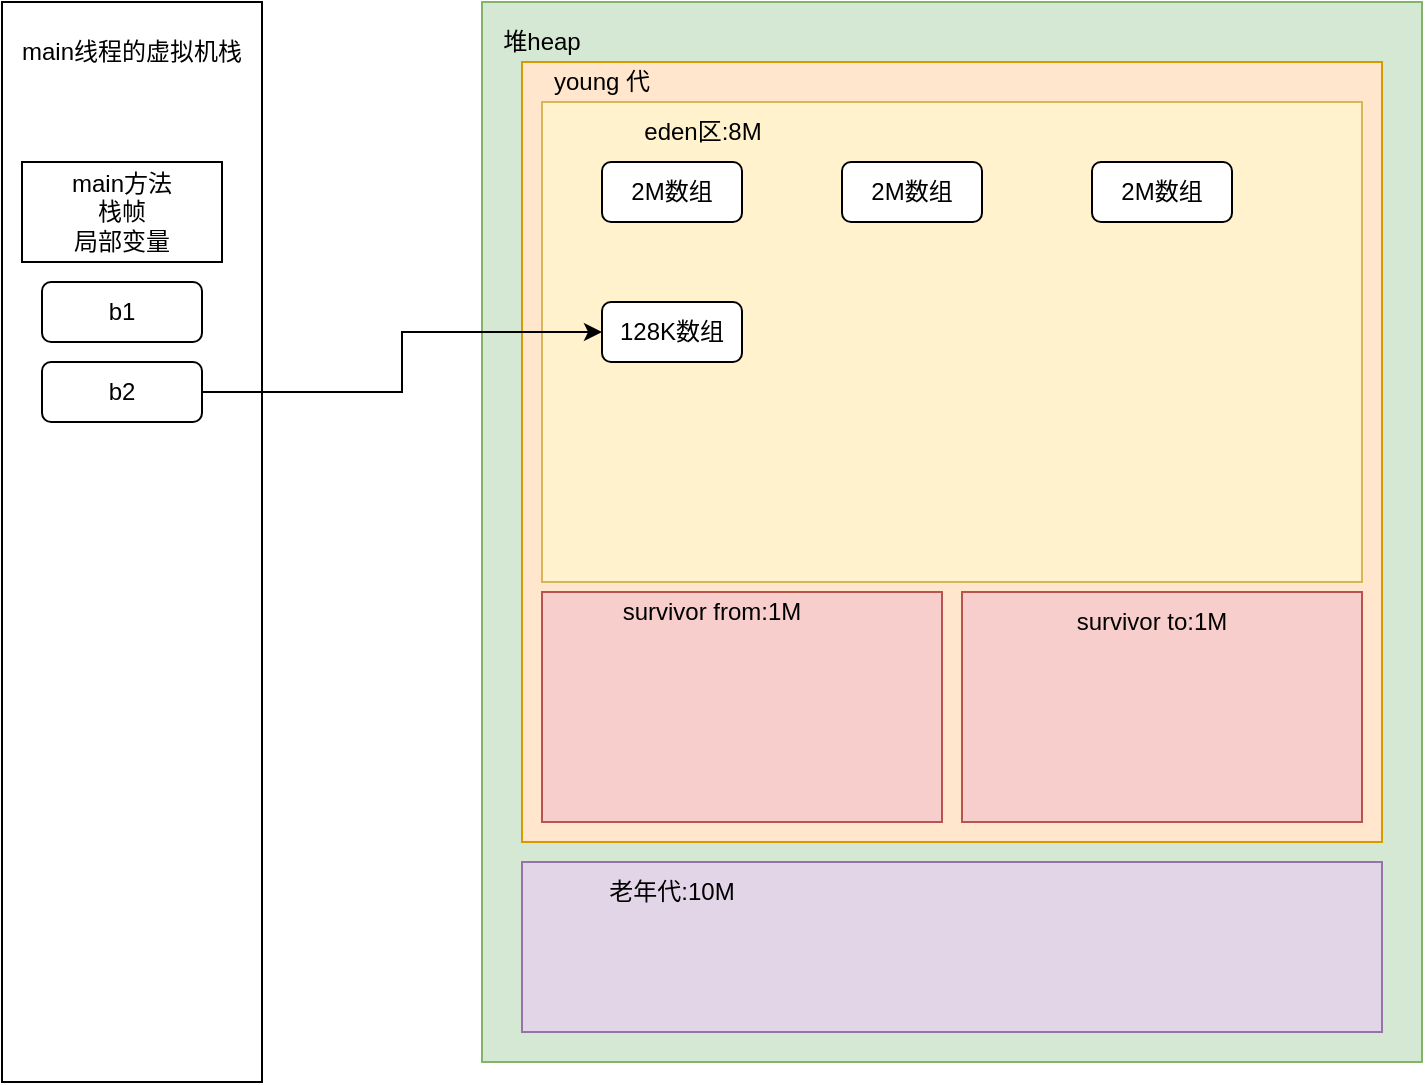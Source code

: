 <mxfile version="16.5.6" type="github"><diagram id="9P_8lkbd9-hjAvTt_8H_" name="Page-1"><mxGraphModel dx="1444" dy="762" grid="1" gridSize="10" guides="1" tooltips="1" connect="1" arrows="1" fold="1" page="1" pageScale="1" pageWidth="827" pageHeight="1169" math="0" shadow="0"><root><mxCell id="0"/><mxCell id="1" parent="0"/><mxCell id="8s9tTfzHHueaOcj5x4Dm-62" value="" style="rounded=0;whiteSpace=wrap;html=1;" vertex="1" parent="1"><mxGeometry x="60" y="130" width="130" height="540" as="geometry"/></mxCell><mxCell id="8s9tTfzHHueaOcj5x4Dm-64" value="堆heap" style="text;html=1;strokeColor=none;fillColor=none;align=center;verticalAlign=middle;whiteSpace=wrap;rounded=0;" vertex="1" parent="1"><mxGeometry x="300" y="140" width="90" height="20" as="geometry"/></mxCell><mxCell id="8s9tTfzHHueaOcj5x4Dm-63" value="" style="rounded=0;whiteSpace=wrap;html=1;fillColor=#d5e8d4;strokeColor=#82b366;" vertex="1" parent="1"><mxGeometry x="300" y="130" width="470" height="530" as="geometry"/></mxCell><mxCell id="8s9tTfzHHueaOcj5x4Dm-65" value="main线程的虚拟机栈" style="text;html=1;strokeColor=none;fillColor=none;align=center;verticalAlign=middle;whiteSpace=wrap;rounded=0;" vertex="1" parent="1"><mxGeometry x="60" y="140" width="130" height="30" as="geometry"/></mxCell><mxCell id="8s9tTfzHHueaOcj5x4Dm-66" value="" style="rounded=0;whiteSpace=wrap;html=1;fillColor=#ffe6cc;strokeColor=#d79b00;" vertex="1" parent="1"><mxGeometry x="320" y="160" width="430" height="390" as="geometry"/></mxCell><mxCell id="8s9tTfzHHueaOcj5x4Dm-67" value="" style="rounded=0;whiteSpace=wrap;html=1;fillColor=#e1d5e7;strokeColor=#9673a6;" vertex="1" parent="1"><mxGeometry x="320" y="560" width="430" height="85" as="geometry"/></mxCell><mxCell id="8s9tTfzHHueaOcj5x4Dm-68" value="" style="rounded=0;whiteSpace=wrap;html=1;fillColor=#fff2cc;strokeColor=#d6b656;" vertex="1" parent="1"><mxGeometry x="330" y="180" width="410" height="240" as="geometry"/></mxCell><mxCell id="8s9tTfzHHueaOcj5x4Dm-69" value="" style="rounded=0;whiteSpace=wrap;html=1;fillColor=#f8cecc;strokeColor=#b85450;" vertex="1" parent="1"><mxGeometry x="330" y="425" width="200" height="115" as="geometry"/></mxCell><mxCell id="8s9tTfzHHueaOcj5x4Dm-70" value="" style="rounded=0;whiteSpace=wrap;html=1;fillColor=#f8cecc;strokeColor=#b85450;" vertex="1" parent="1"><mxGeometry x="540" y="425" width="200" height="115" as="geometry"/></mxCell><mxCell id="8s9tTfzHHueaOcj5x4Dm-71" value="young 代" style="text;html=1;strokeColor=none;fillColor=none;align=center;verticalAlign=middle;whiteSpace=wrap;rounded=0;" vertex="1" parent="1"><mxGeometry x="330" y="160" width="60" height="20" as="geometry"/></mxCell><mxCell id="8s9tTfzHHueaOcj5x4Dm-72" value="老年代:10M" style="text;html=1;strokeColor=none;fillColor=none;align=center;verticalAlign=middle;whiteSpace=wrap;rounded=0;" vertex="1" parent="1"><mxGeometry x="320" y="560" width="150" height="30" as="geometry"/></mxCell><mxCell id="8s9tTfzHHueaOcj5x4Dm-73" value="eden区:8M" style="text;html=1;strokeColor=none;fillColor=none;align=center;verticalAlign=middle;whiteSpace=wrap;rounded=0;" vertex="1" parent="1"><mxGeometry x="351" y="180" width="119" height="30" as="geometry"/></mxCell><mxCell id="8s9tTfzHHueaOcj5x4Dm-74" value="survivor from:1M" style="text;html=1;strokeColor=none;fillColor=none;align=center;verticalAlign=middle;whiteSpace=wrap;rounded=0;" vertex="1" parent="1"><mxGeometry x="330" y="425" width="170" height="20" as="geometry"/></mxCell><mxCell id="8s9tTfzHHueaOcj5x4Dm-75" value="survivor to:1M" style="text;html=1;strokeColor=none;fillColor=none;align=center;verticalAlign=middle;whiteSpace=wrap;rounded=0;" vertex="1" parent="1"><mxGeometry x="540" y="425" width="190" height="30" as="geometry"/></mxCell><mxCell id="8s9tTfzHHueaOcj5x4Dm-80" value="堆heap" style="text;html=1;strokeColor=none;fillColor=none;align=center;verticalAlign=middle;whiteSpace=wrap;rounded=0;" vertex="1" parent="1"><mxGeometry x="300" y="135" width="60" height="30" as="geometry"/></mxCell><mxCell id="8s9tTfzHHueaOcj5x4Dm-81" value="2M数组" style="rounded=1;whiteSpace=wrap;html=1;" vertex="1" parent="1"><mxGeometry x="360" y="210" width="70" height="30" as="geometry"/></mxCell><mxCell id="8s9tTfzHHueaOcj5x4Dm-82" value="2M数组" style="rounded=1;whiteSpace=wrap;html=1;" vertex="1" parent="1"><mxGeometry x="480" y="210" width="70" height="30" as="geometry"/></mxCell><mxCell id="8s9tTfzHHueaOcj5x4Dm-83" value="2M数组" style="rounded=1;whiteSpace=wrap;html=1;" vertex="1" parent="1"><mxGeometry x="605" y="210" width="70" height="30" as="geometry"/></mxCell><mxCell id="8s9tTfzHHueaOcj5x4Dm-84" value="128K数组" style="rounded=1;whiteSpace=wrap;html=1;" vertex="1" parent="1"><mxGeometry x="360" y="280" width="70" height="30" as="geometry"/></mxCell><mxCell id="8s9tTfzHHueaOcj5x4Dm-85" value="main方法&lt;br&gt;栈帧&lt;br&gt;局部变量" style="rounded=0;whiteSpace=wrap;html=1;" vertex="1" parent="1"><mxGeometry x="70" y="210" width="100" height="50" as="geometry"/></mxCell><mxCell id="8s9tTfzHHueaOcj5x4Dm-86" value="b1" style="rounded=1;whiteSpace=wrap;html=1;" vertex="1" parent="1"><mxGeometry x="80" y="270" width="80" height="30" as="geometry"/></mxCell><mxCell id="8s9tTfzHHueaOcj5x4Dm-88" style="edgeStyle=orthogonalEdgeStyle;rounded=0;orthogonalLoop=1;jettySize=auto;html=1;" edge="1" parent="1" source="8s9tTfzHHueaOcj5x4Dm-87" target="8s9tTfzHHueaOcj5x4Dm-84"><mxGeometry relative="1" as="geometry"/></mxCell><mxCell id="8s9tTfzHHueaOcj5x4Dm-87" value="b2" style="rounded=1;whiteSpace=wrap;html=1;" vertex="1" parent="1"><mxGeometry x="80" y="310" width="80" height="30" as="geometry"/></mxCell></root></mxGraphModel></diagram></mxfile>